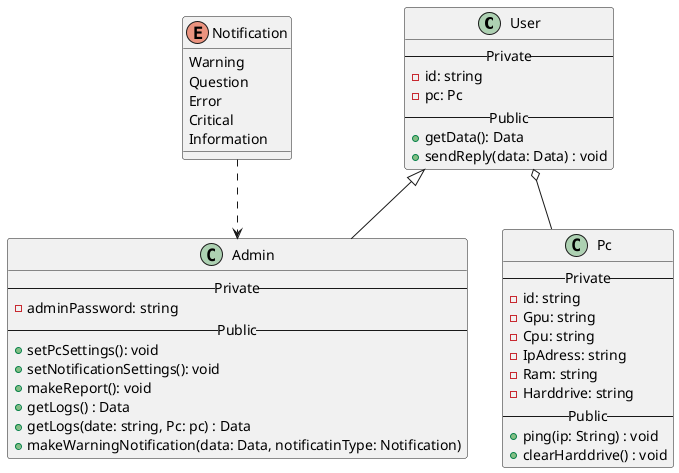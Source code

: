 @startuml ClassDiagram

class  User{
    --Private--
    - id: string
    - pc: Pc
    --Public--
    + getData(): Data
    + sendReply(data: Data) : void
}

class Admin{
    --Private--
    - adminPassword: string
    --Public--
    + setPcSettings(): void
    + setNotificationSettings(): void
    + makeReport(): void
    + getLogs() : Data
    + getLogs(date: string, Pc: pc) : Data
    + makeWarningNotification(data: Data, notificatinType: Notification)
}

enum Notification{
    Warning
    Question
    Error
    Critical
    Information
}

class Pc{
    --Private--
    - id: string
    - Gpu: string
    - Cpu: string
    - IpAdress: string
    - Ram: string
    - Harddrive: string
    --Public--
    + ping(ip: String) : void
    + clearHarddrive() : void
}


User<|--Admin
User o-- Pc
Notification ..> Admin

@enduml
